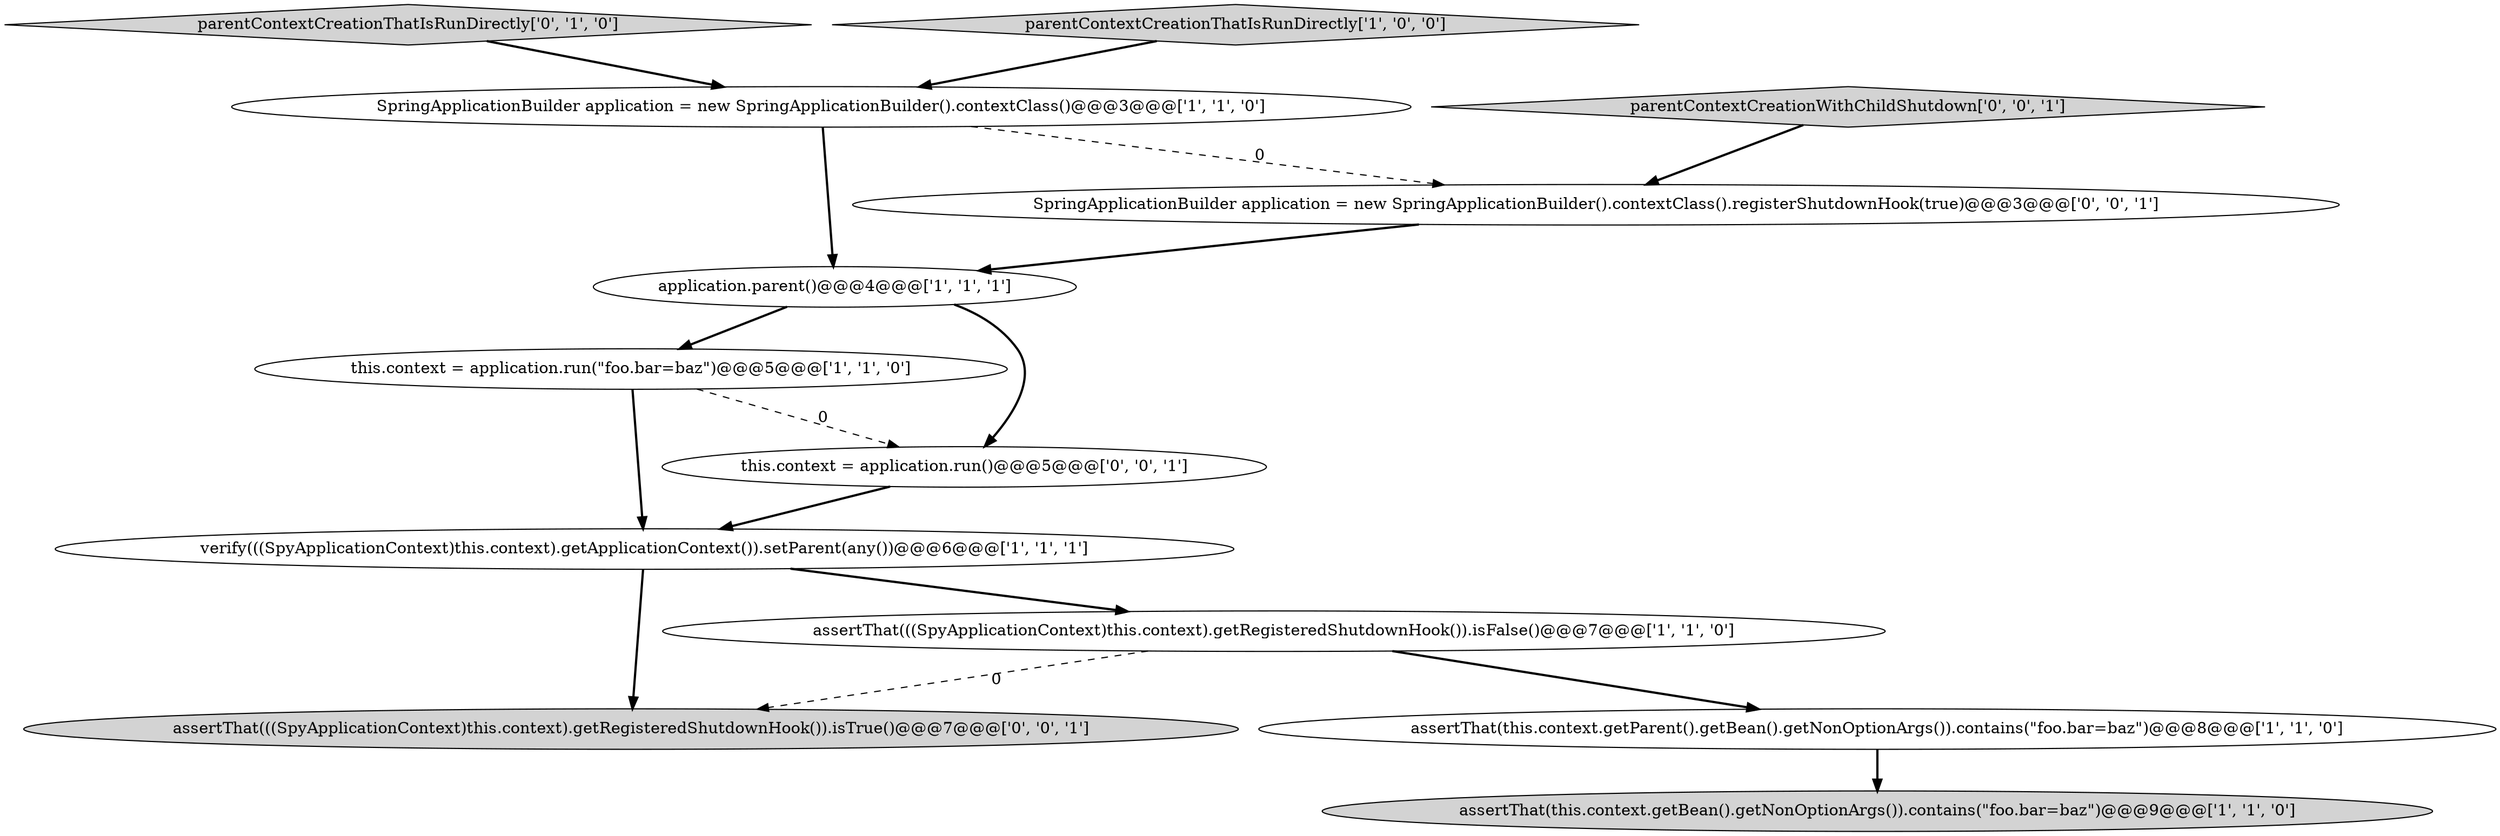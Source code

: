 digraph {
8 [style = filled, label = "parentContextCreationThatIsRunDirectly['0', '1', '0']", fillcolor = lightgray, shape = diamond image = "AAA0AAABBB2BBB"];
4 [style = filled, label = "assertThat(this.context.getBean().getNonOptionArgs()).contains(\"foo.bar=baz\")@@@9@@@['1', '1', '0']", fillcolor = lightgray, shape = ellipse image = "AAA0AAABBB1BBB"];
11 [style = filled, label = "assertThat(((SpyApplicationContext)this.context).getRegisteredShutdownHook()).isTrue()@@@7@@@['0', '0', '1']", fillcolor = lightgray, shape = ellipse image = "AAA0AAABBB3BBB"];
3 [style = filled, label = "assertThat(this.context.getParent().getBean().getNonOptionArgs()).contains(\"foo.bar=baz\")@@@8@@@['1', '1', '0']", fillcolor = white, shape = ellipse image = "AAA0AAABBB1BBB"];
9 [style = filled, label = "SpringApplicationBuilder application = new SpringApplicationBuilder().contextClass().registerShutdownHook(true)@@@3@@@['0', '0', '1']", fillcolor = white, shape = ellipse image = "AAA0AAABBB3BBB"];
5 [style = filled, label = "this.context = application.run(\"foo.bar=baz\")@@@5@@@['1', '1', '0']", fillcolor = white, shape = ellipse image = "AAA0AAABBB1BBB"];
0 [style = filled, label = "verify(((SpyApplicationContext)this.context).getApplicationContext()).setParent(any())@@@6@@@['1', '1', '1']", fillcolor = white, shape = ellipse image = "AAA0AAABBB1BBB"];
12 [style = filled, label = "this.context = application.run()@@@5@@@['0', '0', '1']", fillcolor = white, shape = ellipse image = "AAA0AAABBB3BBB"];
6 [style = filled, label = "application.parent()@@@4@@@['1', '1', '1']", fillcolor = white, shape = ellipse image = "AAA0AAABBB1BBB"];
7 [style = filled, label = "assertThat(((SpyApplicationContext)this.context).getRegisteredShutdownHook()).isFalse()@@@7@@@['1', '1', '0']", fillcolor = white, shape = ellipse image = "AAA0AAABBB1BBB"];
10 [style = filled, label = "parentContextCreationWithChildShutdown['0', '0', '1']", fillcolor = lightgray, shape = diamond image = "AAA0AAABBB3BBB"];
2 [style = filled, label = "SpringApplicationBuilder application = new SpringApplicationBuilder().contextClass()@@@3@@@['1', '1', '0']", fillcolor = white, shape = ellipse image = "AAA0AAABBB1BBB"];
1 [style = filled, label = "parentContextCreationThatIsRunDirectly['1', '0', '0']", fillcolor = lightgray, shape = diamond image = "AAA0AAABBB1BBB"];
7->11 [style = dashed, label="0"];
0->11 [style = bold, label=""];
6->5 [style = bold, label=""];
1->2 [style = bold, label=""];
10->9 [style = bold, label=""];
5->12 [style = dashed, label="0"];
5->0 [style = bold, label=""];
8->2 [style = bold, label=""];
2->9 [style = dashed, label="0"];
12->0 [style = bold, label=""];
3->4 [style = bold, label=""];
2->6 [style = bold, label=""];
7->3 [style = bold, label=""];
9->6 [style = bold, label=""];
0->7 [style = bold, label=""];
6->12 [style = bold, label=""];
}
